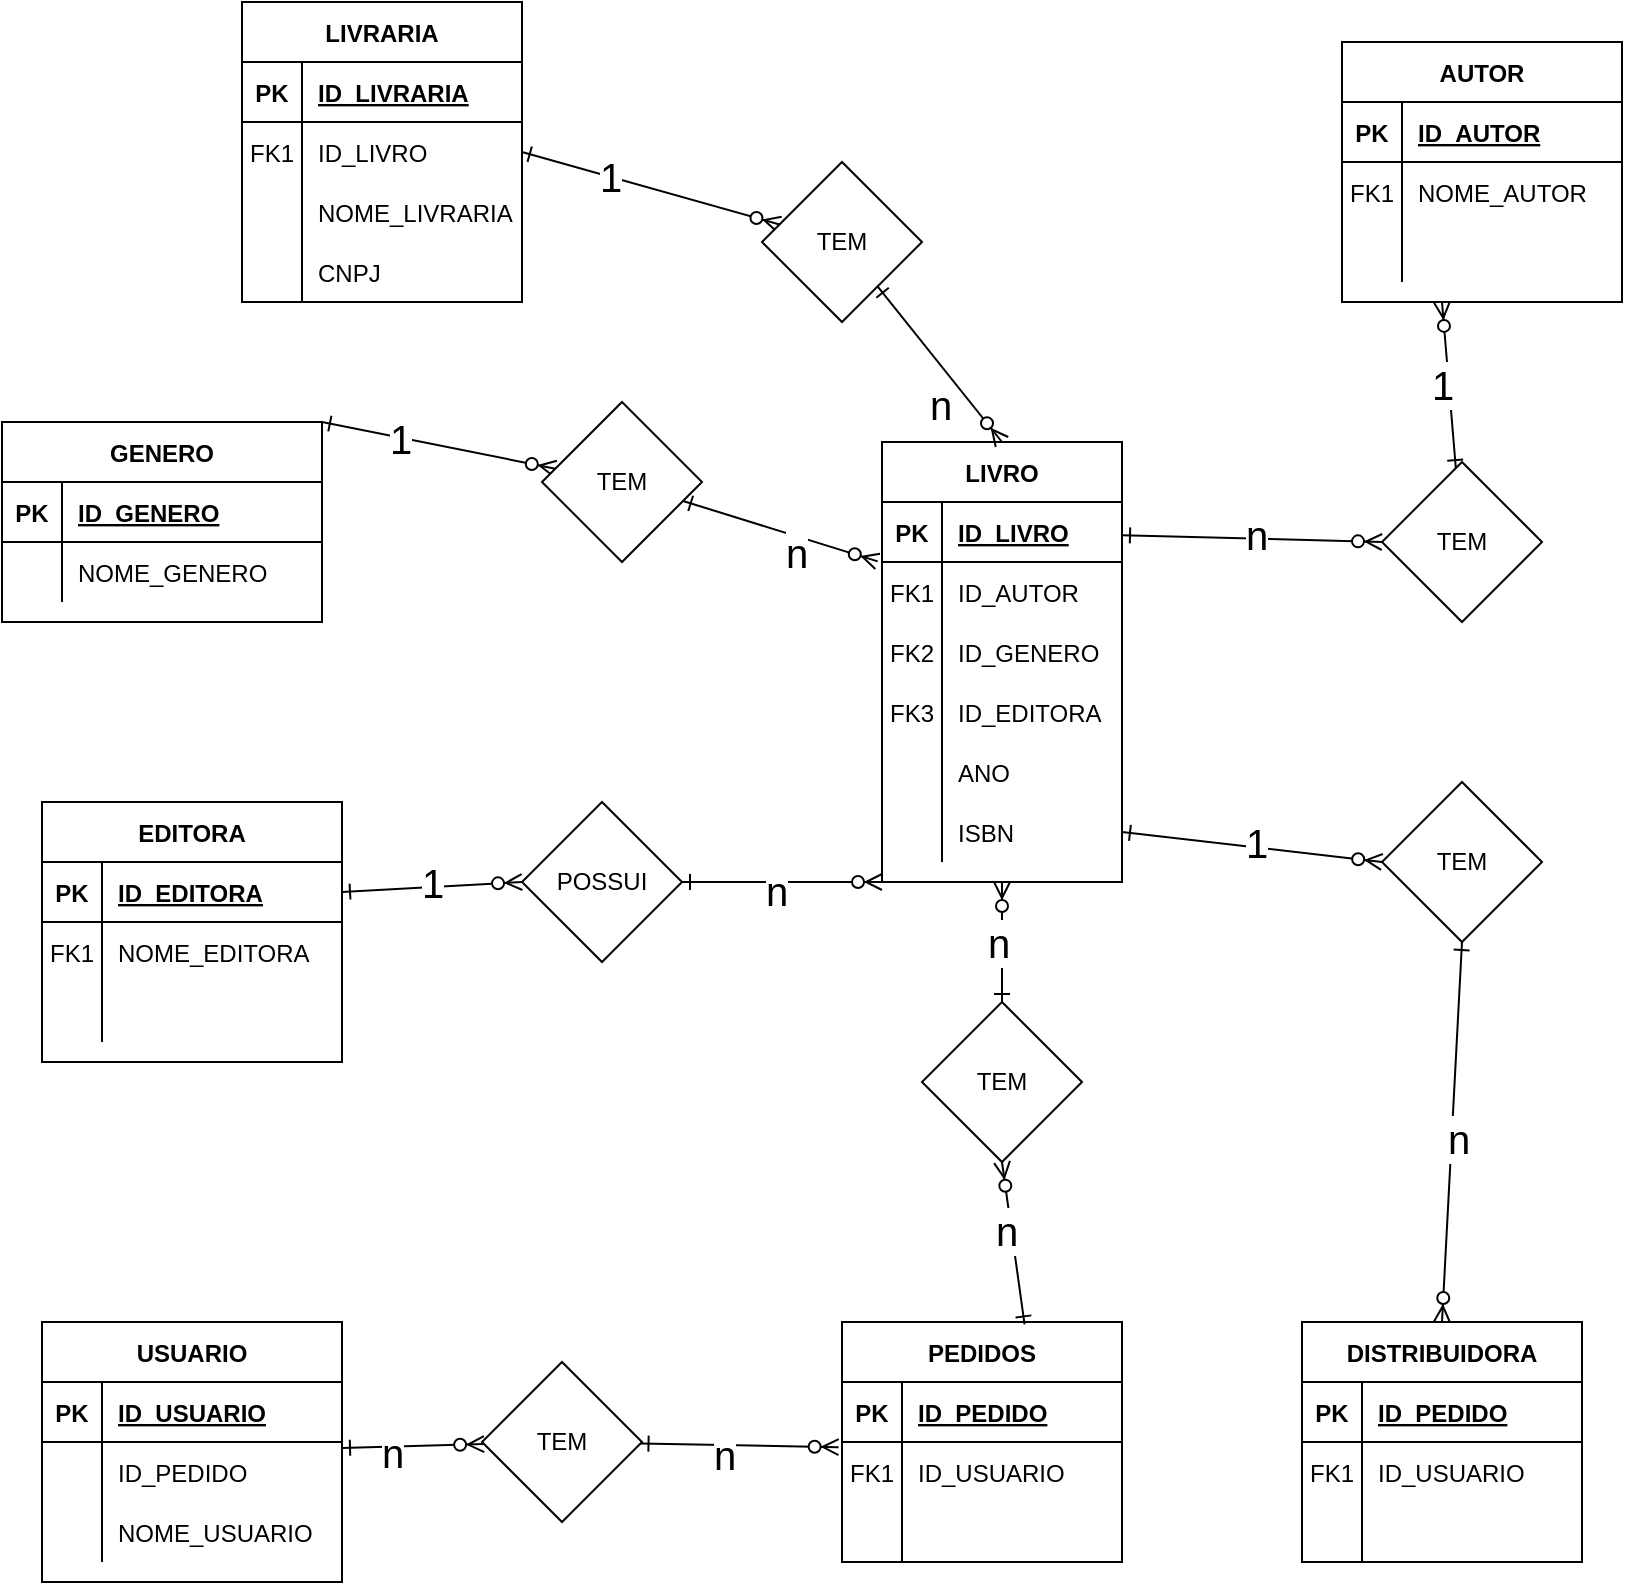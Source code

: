 <mxfile version="21.7.5" type="github">
  <diagram id="R2lEEEUBdFMjLlhIrx00" name="Page-1">
    <mxGraphModel dx="1363" dy="816" grid="1" gridSize="10" guides="1" tooltips="1" connect="1" arrows="1" fold="1" page="1" pageScale="1" pageWidth="850" pageHeight="1100" math="0" shadow="0" extFonts="Permanent Marker^https://fonts.googleapis.com/css?family=Permanent+Marker">
      <root>
        <mxCell id="0" />
        <mxCell id="1" parent="0" />
        <mxCell id="C-vyLk0tnHw3VtMMgP7b-1" value="" style="endArrow=ERzeroToMany;startArrow=ERone;endFill=1;startFill=0;entryX=-0.018;entryY=-0.01;entryDx=0;entryDy=0;entryPerimeter=0;" parent="1" source="D_quWK8-oB2e7XVTjAGe-49" target="C-vyLk0tnHw3VtMMgP7b-6" edge="1">
          <mxGeometry width="100" height="100" relative="1" as="geometry">
            <mxPoint x="340" y="720" as="sourcePoint" />
            <mxPoint x="440" y="620" as="targetPoint" />
          </mxGeometry>
        </mxCell>
        <mxCell id="D_quWK8-oB2e7XVTjAGe-63" value="n" style="edgeLabel;html=1;align=center;verticalAlign=middle;resizable=0;points=[];fontSize=20;" vertex="1" connectable="0" parent="C-vyLk0tnHw3VtMMgP7b-1">
          <mxGeometry x="0.418" y="-2" relative="1" as="geometry">
            <mxPoint x="-12" y="2" as="offset" />
          </mxGeometry>
        </mxCell>
        <mxCell id="C-vyLk0tnHw3VtMMgP7b-12" value="" style="endArrow=ERzeroToMany;startArrow=ERone;endFill=1;startFill=0;" parent="1" source="D_quWK8-oB2e7XVTjAGe-52" edge="1">
          <mxGeometry width="100" height="100" relative="1" as="geometry">
            <mxPoint x="400" y="180" as="sourcePoint" />
            <mxPoint x="730" y="170" as="targetPoint" />
          </mxGeometry>
        </mxCell>
        <mxCell id="D_quWK8-oB2e7XVTjAGe-68" value="1" style="edgeLabel;html=1;align=center;verticalAlign=middle;resizable=0;points=[];fontSize=20;" vertex="1" connectable="0" parent="C-vyLk0tnHw3VtMMgP7b-12">
          <mxGeometry x="0.029" y="4" relative="1" as="geometry">
            <mxPoint as="offset" />
          </mxGeometry>
        </mxCell>
        <mxCell id="C-vyLk0tnHw3VtMMgP7b-2" value="LIVRO" style="shape=table;startSize=30;container=1;collapsible=1;childLayout=tableLayout;fixedRows=1;rowLines=0;fontStyle=1;align=center;resizeLast=1;" parent="1" vertex="1">
          <mxGeometry x="450" y="240" width="120" height="220" as="geometry" />
        </mxCell>
        <mxCell id="C-vyLk0tnHw3VtMMgP7b-3" value="" style="shape=partialRectangle;collapsible=0;dropTarget=0;pointerEvents=0;fillColor=none;points=[[0,0.5],[1,0.5]];portConstraint=eastwest;top=0;left=0;right=0;bottom=1;" parent="C-vyLk0tnHw3VtMMgP7b-2" vertex="1">
          <mxGeometry y="30" width="120" height="30" as="geometry" />
        </mxCell>
        <mxCell id="C-vyLk0tnHw3VtMMgP7b-4" value="PK" style="shape=partialRectangle;overflow=hidden;connectable=0;fillColor=none;top=0;left=0;bottom=0;right=0;fontStyle=1;" parent="C-vyLk0tnHw3VtMMgP7b-3" vertex="1">
          <mxGeometry width="30" height="30" as="geometry">
            <mxRectangle width="30" height="30" as="alternateBounds" />
          </mxGeometry>
        </mxCell>
        <mxCell id="C-vyLk0tnHw3VtMMgP7b-5" value="ID_LIVRO" style="shape=partialRectangle;overflow=hidden;connectable=0;fillColor=none;top=0;left=0;bottom=0;right=0;align=left;spacingLeft=6;fontStyle=5;" parent="C-vyLk0tnHw3VtMMgP7b-3" vertex="1">
          <mxGeometry x="30" width="90" height="30" as="geometry">
            <mxRectangle width="90" height="30" as="alternateBounds" />
          </mxGeometry>
        </mxCell>
        <mxCell id="C-vyLk0tnHw3VtMMgP7b-6" value="" style="shape=partialRectangle;collapsible=0;dropTarget=0;pointerEvents=0;fillColor=none;points=[[0,0.5],[1,0.5]];portConstraint=eastwest;top=0;left=0;right=0;bottom=0;" parent="C-vyLk0tnHw3VtMMgP7b-2" vertex="1">
          <mxGeometry y="60" width="120" height="30" as="geometry" />
        </mxCell>
        <mxCell id="C-vyLk0tnHw3VtMMgP7b-7" value="FK1" style="shape=partialRectangle;overflow=hidden;connectable=0;fillColor=none;top=0;left=0;bottom=0;right=0;" parent="C-vyLk0tnHw3VtMMgP7b-6" vertex="1">
          <mxGeometry width="30" height="30" as="geometry">
            <mxRectangle width="30" height="30" as="alternateBounds" />
          </mxGeometry>
        </mxCell>
        <mxCell id="C-vyLk0tnHw3VtMMgP7b-8" value="ID_AUTOR" style="shape=partialRectangle;overflow=hidden;connectable=0;fillColor=none;top=0;left=0;bottom=0;right=0;align=left;spacingLeft=6;" parent="C-vyLk0tnHw3VtMMgP7b-6" vertex="1">
          <mxGeometry x="30" width="90" height="30" as="geometry">
            <mxRectangle width="90" height="30" as="alternateBounds" />
          </mxGeometry>
        </mxCell>
        <mxCell id="C-vyLk0tnHw3VtMMgP7b-9" value="" style="shape=partialRectangle;collapsible=0;dropTarget=0;pointerEvents=0;fillColor=none;points=[[0,0.5],[1,0.5]];portConstraint=eastwest;top=0;left=0;right=0;bottom=0;" parent="C-vyLk0tnHw3VtMMgP7b-2" vertex="1">
          <mxGeometry y="90" width="120" height="30" as="geometry" />
        </mxCell>
        <mxCell id="C-vyLk0tnHw3VtMMgP7b-10" value="FK2" style="shape=partialRectangle;overflow=hidden;connectable=0;fillColor=none;top=0;left=0;bottom=0;right=0;" parent="C-vyLk0tnHw3VtMMgP7b-9" vertex="1">
          <mxGeometry width="30" height="30" as="geometry">
            <mxRectangle width="30" height="30" as="alternateBounds" />
          </mxGeometry>
        </mxCell>
        <mxCell id="C-vyLk0tnHw3VtMMgP7b-11" value="ID_GENERO" style="shape=partialRectangle;overflow=hidden;connectable=0;fillColor=none;top=0;left=0;bottom=0;right=0;align=left;spacingLeft=6;" parent="C-vyLk0tnHw3VtMMgP7b-9" vertex="1">
          <mxGeometry x="30" width="90" height="30" as="geometry">
            <mxRectangle width="90" height="30" as="alternateBounds" />
          </mxGeometry>
        </mxCell>
        <mxCell id="D_quWK8-oB2e7XVTjAGe-71" value="" style="shape=partialRectangle;collapsible=0;dropTarget=0;pointerEvents=0;fillColor=none;points=[[0,0.5],[1,0.5]];portConstraint=eastwest;top=0;left=0;right=0;bottom=0;" vertex="1" parent="C-vyLk0tnHw3VtMMgP7b-2">
          <mxGeometry y="120" width="120" height="30" as="geometry" />
        </mxCell>
        <mxCell id="D_quWK8-oB2e7XVTjAGe-72" value="FK3" style="shape=partialRectangle;overflow=hidden;connectable=0;fillColor=none;top=0;left=0;bottom=0;right=0;" vertex="1" parent="D_quWK8-oB2e7XVTjAGe-71">
          <mxGeometry width="30" height="30" as="geometry">
            <mxRectangle width="30" height="30" as="alternateBounds" />
          </mxGeometry>
        </mxCell>
        <mxCell id="D_quWK8-oB2e7XVTjAGe-73" value="ID_EDITORA" style="shape=partialRectangle;overflow=hidden;connectable=0;fillColor=none;top=0;left=0;bottom=0;right=0;align=left;spacingLeft=6;" vertex="1" parent="D_quWK8-oB2e7XVTjAGe-71">
          <mxGeometry x="30" width="90" height="30" as="geometry">
            <mxRectangle width="90" height="30" as="alternateBounds" />
          </mxGeometry>
        </mxCell>
        <mxCell id="D_quWK8-oB2e7XVTjAGe-43" value="" style="shape=partialRectangle;collapsible=0;dropTarget=0;pointerEvents=0;fillColor=none;points=[[0,0.5],[1,0.5]];portConstraint=eastwest;top=0;left=0;right=0;bottom=0;" vertex="1" parent="C-vyLk0tnHw3VtMMgP7b-2">
          <mxGeometry y="150" width="120" height="30" as="geometry" />
        </mxCell>
        <mxCell id="D_quWK8-oB2e7XVTjAGe-44" value="" style="shape=partialRectangle;overflow=hidden;connectable=0;fillColor=none;top=0;left=0;bottom=0;right=0;" vertex="1" parent="D_quWK8-oB2e7XVTjAGe-43">
          <mxGeometry width="30" height="30" as="geometry">
            <mxRectangle width="30" height="30" as="alternateBounds" />
          </mxGeometry>
        </mxCell>
        <mxCell id="D_quWK8-oB2e7XVTjAGe-45" value="" style="shape=partialRectangle;overflow=hidden;connectable=0;fillColor=none;top=0;left=0;bottom=0;right=0;align=left;spacingLeft=6;" vertex="1" parent="D_quWK8-oB2e7XVTjAGe-43">
          <mxGeometry x="30" width="90" height="30" as="geometry">
            <mxRectangle width="90" height="30" as="alternateBounds" />
          </mxGeometry>
        </mxCell>
        <mxCell id="D_quWK8-oB2e7XVTjAGe-64" value="" style="shape=partialRectangle;collapsible=0;dropTarget=0;pointerEvents=0;fillColor=none;points=[[0,0.5],[1,0.5]];portConstraint=eastwest;top=0;left=0;right=0;bottom=0;" vertex="1" parent="C-vyLk0tnHw3VtMMgP7b-2">
          <mxGeometry y="180" width="120" height="30" as="geometry" />
        </mxCell>
        <mxCell id="D_quWK8-oB2e7XVTjAGe-65" value="" style="shape=partialRectangle;overflow=hidden;connectable=0;fillColor=none;top=0;left=0;bottom=0;right=0;" vertex="1" parent="D_quWK8-oB2e7XVTjAGe-64">
          <mxGeometry width="30" height="30" as="geometry">
            <mxRectangle width="30" height="30" as="alternateBounds" />
          </mxGeometry>
        </mxCell>
        <mxCell id="D_quWK8-oB2e7XVTjAGe-66" value="ISBN" style="shape=partialRectangle;overflow=hidden;connectable=0;fillColor=none;top=0;left=0;bottom=0;right=0;align=left;spacingLeft=6;" vertex="1" parent="D_quWK8-oB2e7XVTjAGe-64">
          <mxGeometry x="30" width="90" height="30" as="geometry">
            <mxRectangle width="90" height="30" as="alternateBounds" />
          </mxGeometry>
        </mxCell>
        <mxCell id="C-vyLk0tnHw3VtMMgP7b-13" value="AUTOR" style="shape=table;startSize=30;container=1;collapsible=1;childLayout=tableLayout;fixedRows=1;rowLines=0;fontStyle=1;align=center;resizeLast=1;" parent="1" vertex="1">
          <mxGeometry x="680" y="40" width="140" height="130" as="geometry" />
        </mxCell>
        <mxCell id="C-vyLk0tnHw3VtMMgP7b-14" value="" style="shape=partialRectangle;collapsible=0;dropTarget=0;pointerEvents=0;fillColor=none;points=[[0,0.5],[1,0.5]];portConstraint=eastwest;top=0;left=0;right=0;bottom=1;" parent="C-vyLk0tnHw3VtMMgP7b-13" vertex="1">
          <mxGeometry y="30" width="140" height="30" as="geometry" />
        </mxCell>
        <mxCell id="C-vyLk0tnHw3VtMMgP7b-15" value="PK" style="shape=partialRectangle;overflow=hidden;connectable=0;fillColor=none;top=0;left=0;bottom=0;right=0;fontStyle=1;" parent="C-vyLk0tnHw3VtMMgP7b-14" vertex="1">
          <mxGeometry width="30" height="30" as="geometry">
            <mxRectangle width="30" height="30" as="alternateBounds" />
          </mxGeometry>
        </mxCell>
        <mxCell id="C-vyLk0tnHw3VtMMgP7b-16" value="ID_AUTOR" style="shape=partialRectangle;overflow=hidden;connectable=0;fillColor=none;top=0;left=0;bottom=0;right=0;align=left;spacingLeft=6;fontStyle=5;" parent="C-vyLk0tnHw3VtMMgP7b-14" vertex="1">
          <mxGeometry x="30" width="110" height="30" as="geometry">
            <mxRectangle width="110" height="30" as="alternateBounds" />
          </mxGeometry>
        </mxCell>
        <mxCell id="C-vyLk0tnHw3VtMMgP7b-17" value="" style="shape=partialRectangle;collapsible=0;dropTarget=0;pointerEvents=0;fillColor=none;points=[[0,0.5],[1,0.5]];portConstraint=eastwest;top=0;left=0;right=0;bottom=0;" parent="C-vyLk0tnHw3VtMMgP7b-13" vertex="1">
          <mxGeometry y="60" width="140" height="30" as="geometry" />
        </mxCell>
        <mxCell id="C-vyLk0tnHw3VtMMgP7b-18" value="FK1" style="shape=partialRectangle;overflow=hidden;connectable=0;fillColor=none;top=0;left=0;bottom=0;right=0;" parent="C-vyLk0tnHw3VtMMgP7b-17" vertex="1">
          <mxGeometry width="30" height="30" as="geometry">
            <mxRectangle width="30" height="30" as="alternateBounds" />
          </mxGeometry>
        </mxCell>
        <mxCell id="C-vyLk0tnHw3VtMMgP7b-19" value="NOME_AUTOR" style="shape=partialRectangle;overflow=hidden;connectable=0;fillColor=none;top=0;left=0;bottom=0;right=0;align=left;spacingLeft=6;" parent="C-vyLk0tnHw3VtMMgP7b-17" vertex="1">
          <mxGeometry x="30" width="110" height="30" as="geometry">
            <mxRectangle width="110" height="30" as="alternateBounds" />
          </mxGeometry>
        </mxCell>
        <mxCell id="C-vyLk0tnHw3VtMMgP7b-20" value="" style="shape=partialRectangle;collapsible=0;dropTarget=0;pointerEvents=0;fillColor=none;points=[[0,0.5],[1,0.5]];portConstraint=eastwest;top=0;left=0;right=0;bottom=0;" parent="C-vyLk0tnHw3VtMMgP7b-13" vertex="1">
          <mxGeometry y="90" width="140" height="30" as="geometry" />
        </mxCell>
        <mxCell id="C-vyLk0tnHw3VtMMgP7b-21" value="" style="shape=partialRectangle;overflow=hidden;connectable=0;fillColor=none;top=0;left=0;bottom=0;right=0;" parent="C-vyLk0tnHw3VtMMgP7b-20" vertex="1">
          <mxGeometry width="30" height="30" as="geometry">
            <mxRectangle width="30" height="30" as="alternateBounds" />
          </mxGeometry>
        </mxCell>
        <mxCell id="C-vyLk0tnHw3VtMMgP7b-22" value="" style="shape=partialRectangle;overflow=hidden;connectable=0;fillColor=none;top=0;left=0;bottom=0;right=0;align=left;spacingLeft=6;" parent="C-vyLk0tnHw3VtMMgP7b-20" vertex="1">
          <mxGeometry x="30" width="110" height="30" as="geometry">
            <mxRectangle width="110" height="30" as="alternateBounds" />
          </mxGeometry>
        </mxCell>
        <mxCell id="C-vyLk0tnHw3VtMMgP7b-23" value="GENERO" style="shape=table;startSize=30;container=1;collapsible=1;childLayout=tableLayout;fixedRows=1;rowLines=0;fontStyle=1;align=center;resizeLast=1;" parent="1" vertex="1">
          <mxGeometry x="10" y="230" width="160" height="100" as="geometry" />
        </mxCell>
        <mxCell id="C-vyLk0tnHw3VtMMgP7b-24" value="" style="shape=partialRectangle;collapsible=0;dropTarget=0;pointerEvents=0;fillColor=none;points=[[0,0.5],[1,0.5]];portConstraint=eastwest;top=0;left=0;right=0;bottom=1;" parent="C-vyLk0tnHw3VtMMgP7b-23" vertex="1">
          <mxGeometry y="30" width="160" height="30" as="geometry" />
        </mxCell>
        <mxCell id="C-vyLk0tnHw3VtMMgP7b-25" value="PK" style="shape=partialRectangle;overflow=hidden;connectable=0;fillColor=none;top=0;left=0;bottom=0;right=0;fontStyle=1;" parent="C-vyLk0tnHw3VtMMgP7b-24" vertex="1">
          <mxGeometry width="30" height="30" as="geometry">
            <mxRectangle width="30" height="30" as="alternateBounds" />
          </mxGeometry>
        </mxCell>
        <mxCell id="C-vyLk0tnHw3VtMMgP7b-26" value="ID_GENERO" style="shape=partialRectangle;overflow=hidden;connectable=0;fillColor=none;top=0;left=0;bottom=0;right=0;align=left;spacingLeft=6;fontStyle=5;" parent="C-vyLk0tnHw3VtMMgP7b-24" vertex="1">
          <mxGeometry x="30" width="130" height="30" as="geometry">
            <mxRectangle width="130" height="30" as="alternateBounds" />
          </mxGeometry>
        </mxCell>
        <mxCell id="C-vyLk0tnHw3VtMMgP7b-27" value="" style="shape=partialRectangle;collapsible=0;dropTarget=0;pointerEvents=0;fillColor=none;points=[[0,0.5],[1,0.5]];portConstraint=eastwest;top=0;left=0;right=0;bottom=0;" parent="C-vyLk0tnHw3VtMMgP7b-23" vertex="1">
          <mxGeometry y="60" width="160" height="30" as="geometry" />
        </mxCell>
        <mxCell id="C-vyLk0tnHw3VtMMgP7b-28" value="" style="shape=partialRectangle;overflow=hidden;connectable=0;fillColor=none;top=0;left=0;bottom=0;right=0;" parent="C-vyLk0tnHw3VtMMgP7b-27" vertex="1">
          <mxGeometry width="30" height="30" as="geometry">
            <mxRectangle width="30" height="30" as="alternateBounds" />
          </mxGeometry>
        </mxCell>
        <mxCell id="C-vyLk0tnHw3VtMMgP7b-29" value="NOME_GENERO" style="shape=partialRectangle;overflow=hidden;connectable=0;fillColor=none;top=0;left=0;bottom=0;right=0;align=left;spacingLeft=6;" parent="C-vyLk0tnHw3VtMMgP7b-27" vertex="1">
          <mxGeometry x="30" width="130" height="30" as="geometry">
            <mxRectangle width="130" height="30" as="alternateBounds" />
          </mxGeometry>
        </mxCell>
        <mxCell id="D_quWK8-oB2e7XVTjAGe-1" value="EDITORA" style="shape=table;startSize=30;container=1;collapsible=1;childLayout=tableLayout;fixedRows=1;rowLines=0;fontStyle=1;align=center;resizeLast=1;" vertex="1" parent="1">
          <mxGeometry x="30" y="420" width="150" height="130" as="geometry" />
        </mxCell>
        <mxCell id="D_quWK8-oB2e7XVTjAGe-2" value="" style="shape=partialRectangle;collapsible=0;dropTarget=0;pointerEvents=0;fillColor=none;points=[[0,0.5],[1,0.5]];portConstraint=eastwest;top=0;left=0;right=0;bottom=1;" vertex="1" parent="D_quWK8-oB2e7XVTjAGe-1">
          <mxGeometry y="30" width="150" height="30" as="geometry" />
        </mxCell>
        <mxCell id="D_quWK8-oB2e7XVTjAGe-3" value="PK" style="shape=partialRectangle;overflow=hidden;connectable=0;fillColor=none;top=0;left=0;bottom=0;right=0;fontStyle=1;" vertex="1" parent="D_quWK8-oB2e7XVTjAGe-2">
          <mxGeometry width="30" height="30" as="geometry">
            <mxRectangle width="30" height="30" as="alternateBounds" />
          </mxGeometry>
        </mxCell>
        <mxCell id="D_quWK8-oB2e7XVTjAGe-4" value="ID_EDITORA" style="shape=partialRectangle;overflow=hidden;connectable=0;fillColor=none;top=0;left=0;bottom=0;right=0;align=left;spacingLeft=6;fontStyle=5;" vertex="1" parent="D_quWK8-oB2e7XVTjAGe-2">
          <mxGeometry x="30" width="120" height="30" as="geometry">
            <mxRectangle width="120" height="30" as="alternateBounds" />
          </mxGeometry>
        </mxCell>
        <mxCell id="D_quWK8-oB2e7XVTjAGe-5" value="" style="shape=partialRectangle;collapsible=0;dropTarget=0;pointerEvents=0;fillColor=none;points=[[0,0.5],[1,0.5]];portConstraint=eastwest;top=0;left=0;right=0;bottom=0;" vertex="1" parent="D_quWK8-oB2e7XVTjAGe-1">
          <mxGeometry y="60" width="150" height="30" as="geometry" />
        </mxCell>
        <mxCell id="D_quWK8-oB2e7XVTjAGe-6" value="FK1" style="shape=partialRectangle;overflow=hidden;connectable=0;fillColor=none;top=0;left=0;bottom=0;right=0;" vertex="1" parent="D_quWK8-oB2e7XVTjAGe-5">
          <mxGeometry width="30" height="30" as="geometry">
            <mxRectangle width="30" height="30" as="alternateBounds" />
          </mxGeometry>
        </mxCell>
        <mxCell id="D_quWK8-oB2e7XVTjAGe-7" value="NOME_EDITORA" style="shape=partialRectangle;overflow=hidden;connectable=0;fillColor=none;top=0;left=0;bottom=0;right=0;align=left;spacingLeft=6;" vertex="1" parent="D_quWK8-oB2e7XVTjAGe-5">
          <mxGeometry x="30" width="120" height="30" as="geometry">
            <mxRectangle width="120" height="30" as="alternateBounds" />
          </mxGeometry>
        </mxCell>
        <mxCell id="D_quWK8-oB2e7XVTjAGe-8" value="" style="shape=partialRectangle;collapsible=0;dropTarget=0;pointerEvents=0;fillColor=none;points=[[0,0.5],[1,0.5]];portConstraint=eastwest;top=0;left=0;right=0;bottom=0;" vertex="1" parent="D_quWK8-oB2e7XVTjAGe-1">
          <mxGeometry y="90" width="150" height="30" as="geometry" />
        </mxCell>
        <mxCell id="D_quWK8-oB2e7XVTjAGe-9" value="" style="shape=partialRectangle;overflow=hidden;connectable=0;fillColor=none;top=0;left=0;bottom=0;right=0;" vertex="1" parent="D_quWK8-oB2e7XVTjAGe-8">
          <mxGeometry width="30" height="30" as="geometry">
            <mxRectangle width="30" height="30" as="alternateBounds" />
          </mxGeometry>
        </mxCell>
        <mxCell id="D_quWK8-oB2e7XVTjAGe-10" value="" style="shape=partialRectangle;overflow=hidden;connectable=0;fillColor=none;top=0;left=0;bottom=0;right=0;align=left;spacingLeft=6;" vertex="1" parent="D_quWK8-oB2e7XVTjAGe-8">
          <mxGeometry x="30" width="120" height="30" as="geometry">
            <mxRectangle width="120" height="30" as="alternateBounds" />
          </mxGeometry>
        </mxCell>
        <mxCell id="D_quWK8-oB2e7XVTjAGe-11" value="PEDIDOS" style="shape=table;startSize=30;container=1;collapsible=1;childLayout=tableLayout;fixedRows=1;rowLines=0;fontStyle=1;align=center;resizeLast=1;" vertex="1" parent="1">
          <mxGeometry x="430" y="680" width="140" height="120" as="geometry" />
        </mxCell>
        <mxCell id="D_quWK8-oB2e7XVTjAGe-12" value="" style="shape=partialRectangle;collapsible=0;dropTarget=0;pointerEvents=0;fillColor=none;points=[[0,0.5],[1,0.5]];portConstraint=eastwest;top=0;left=0;right=0;bottom=1;" vertex="1" parent="D_quWK8-oB2e7XVTjAGe-11">
          <mxGeometry y="30" width="140" height="30" as="geometry" />
        </mxCell>
        <mxCell id="D_quWK8-oB2e7XVTjAGe-13" value="PK" style="shape=partialRectangle;overflow=hidden;connectable=0;fillColor=none;top=0;left=0;bottom=0;right=0;fontStyle=1;" vertex="1" parent="D_quWK8-oB2e7XVTjAGe-12">
          <mxGeometry width="30" height="30" as="geometry">
            <mxRectangle width="30" height="30" as="alternateBounds" />
          </mxGeometry>
        </mxCell>
        <mxCell id="D_quWK8-oB2e7XVTjAGe-14" value="ID_PEDIDO" style="shape=partialRectangle;overflow=hidden;connectable=0;fillColor=none;top=0;left=0;bottom=0;right=0;align=left;spacingLeft=6;fontStyle=5;" vertex="1" parent="D_quWK8-oB2e7XVTjAGe-12">
          <mxGeometry x="30" width="110" height="30" as="geometry">
            <mxRectangle width="110" height="30" as="alternateBounds" />
          </mxGeometry>
        </mxCell>
        <mxCell id="D_quWK8-oB2e7XVTjAGe-15" value="" style="shape=partialRectangle;collapsible=0;dropTarget=0;pointerEvents=0;fillColor=none;points=[[0,0.5],[1,0.5]];portConstraint=eastwest;top=0;left=0;right=0;bottom=0;" vertex="1" parent="D_quWK8-oB2e7XVTjAGe-11">
          <mxGeometry y="60" width="140" height="30" as="geometry" />
        </mxCell>
        <mxCell id="D_quWK8-oB2e7XVTjAGe-16" value="FK1" style="shape=partialRectangle;overflow=hidden;connectable=0;fillColor=none;top=0;left=0;bottom=0;right=0;" vertex="1" parent="D_quWK8-oB2e7XVTjAGe-15">
          <mxGeometry width="30" height="30" as="geometry">
            <mxRectangle width="30" height="30" as="alternateBounds" />
          </mxGeometry>
        </mxCell>
        <mxCell id="D_quWK8-oB2e7XVTjAGe-17" value="ID_USUARIO" style="shape=partialRectangle;overflow=hidden;connectable=0;fillColor=none;top=0;left=0;bottom=0;right=0;align=left;spacingLeft=6;" vertex="1" parent="D_quWK8-oB2e7XVTjAGe-15">
          <mxGeometry x="30" width="110" height="30" as="geometry">
            <mxRectangle width="110" height="30" as="alternateBounds" />
          </mxGeometry>
        </mxCell>
        <mxCell id="D_quWK8-oB2e7XVTjAGe-18" value="" style="shape=partialRectangle;collapsible=0;dropTarget=0;pointerEvents=0;fillColor=none;points=[[0,0.5],[1,0.5]];portConstraint=eastwest;top=0;left=0;right=0;bottom=0;" vertex="1" parent="D_quWK8-oB2e7XVTjAGe-11">
          <mxGeometry y="90" width="140" height="30" as="geometry" />
        </mxCell>
        <mxCell id="D_quWK8-oB2e7XVTjAGe-19" value="" style="shape=partialRectangle;overflow=hidden;connectable=0;fillColor=none;top=0;left=0;bottom=0;right=0;" vertex="1" parent="D_quWK8-oB2e7XVTjAGe-18">
          <mxGeometry width="30" height="30" as="geometry">
            <mxRectangle width="30" height="30" as="alternateBounds" />
          </mxGeometry>
        </mxCell>
        <mxCell id="D_quWK8-oB2e7XVTjAGe-20" value="" style="shape=partialRectangle;overflow=hidden;connectable=0;fillColor=none;top=0;left=0;bottom=0;right=0;align=left;spacingLeft=6;" vertex="1" parent="D_quWK8-oB2e7XVTjAGe-18">
          <mxGeometry x="30" width="110" height="30" as="geometry">
            <mxRectangle width="110" height="30" as="alternateBounds" />
          </mxGeometry>
        </mxCell>
        <mxCell id="D_quWK8-oB2e7XVTjAGe-21" value="" style="endArrow=ERzeroToMany;startArrow=ERone;endFill=1;startFill=0;entryX=0;entryY=1;entryDx=0;entryDy=0;" edge="1" parent="1" source="D_quWK8-oB2e7XVTjAGe-54" target="C-vyLk0tnHw3VtMMgP7b-2">
          <mxGeometry width="100" height="100" relative="1" as="geometry">
            <mxPoint x="426" y="398.13" as="sourcePoint" />
            <mxPoint x="424.5" y="235.0" as="targetPoint" />
          </mxGeometry>
        </mxCell>
        <mxCell id="D_quWK8-oB2e7XVTjAGe-69" value="n" style="edgeLabel;html=1;align=center;verticalAlign=middle;resizable=0;points=[];fontSize=20;" vertex="1" connectable="0" parent="D_quWK8-oB2e7XVTjAGe-21">
          <mxGeometry x="-0.056" y="-4" relative="1" as="geometry">
            <mxPoint as="offset" />
          </mxGeometry>
        </mxCell>
        <mxCell id="D_quWK8-oB2e7XVTjAGe-22" value="" style="endArrow=ERzeroToMany;startArrow=ERone;endFill=1;startFill=0;exitX=0.5;exitY=0;exitDx=0;exitDy=0;entryX=0.5;entryY=1;entryDx=0;entryDy=0;" edge="1" parent="1" source="D_quWK8-oB2e7XVTjAGe-56" target="C-vyLk0tnHw3VtMMgP7b-2">
          <mxGeometry width="100" height="100" relative="1" as="geometry">
            <mxPoint x="642.75" y="718.44" as="sourcePoint" />
            <mxPoint x="490" y="460" as="targetPoint" />
          </mxGeometry>
        </mxCell>
        <mxCell id="D_quWK8-oB2e7XVTjAGe-74" value="n" style="edgeLabel;html=1;align=center;verticalAlign=middle;resizable=0;points=[];fontSize=20;" vertex="1" connectable="0" parent="D_quWK8-oB2e7XVTjAGe-22">
          <mxGeometry x="0.009" y="2" relative="1" as="geometry">
            <mxPoint as="offset" />
          </mxGeometry>
        </mxCell>
        <mxCell id="D_quWK8-oB2e7XVTjAGe-23" value="USUARIO" style="shape=table;startSize=30;container=1;collapsible=1;childLayout=tableLayout;fixedRows=1;rowLines=0;fontStyle=1;align=center;resizeLast=1;" vertex="1" parent="1">
          <mxGeometry x="30" y="680" width="150" height="130" as="geometry" />
        </mxCell>
        <mxCell id="D_quWK8-oB2e7XVTjAGe-24" value="" style="shape=partialRectangle;collapsible=0;dropTarget=0;pointerEvents=0;fillColor=none;points=[[0,0.5],[1,0.5]];portConstraint=eastwest;top=0;left=0;right=0;bottom=1;" vertex="1" parent="D_quWK8-oB2e7XVTjAGe-23">
          <mxGeometry y="30" width="150" height="30" as="geometry" />
        </mxCell>
        <mxCell id="D_quWK8-oB2e7XVTjAGe-25" value="PK" style="shape=partialRectangle;overflow=hidden;connectable=0;fillColor=none;top=0;left=0;bottom=0;right=0;fontStyle=1;" vertex="1" parent="D_quWK8-oB2e7XVTjAGe-24">
          <mxGeometry width="30" height="30" as="geometry">
            <mxRectangle width="30" height="30" as="alternateBounds" />
          </mxGeometry>
        </mxCell>
        <mxCell id="D_quWK8-oB2e7XVTjAGe-26" value="ID_USUARIO" style="shape=partialRectangle;overflow=hidden;connectable=0;fillColor=none;top=0;left=0;bottom=0;right=0;align=left;spacingLeft=6;fontStyle=5;" vertex="1" parent="D_quWK8-oB2e7XVTjAGe-24">
          <mxGeometry x="30" width="120" height="30" as="geometry">
            <mxRectangle width="120" height="30" as="alternateBounds" />
          </mxGeometry>
        </mxCell>
        <mxCell id="D_quWK8-oB2e7XVTjAGe-27" value="" style="shape=partialRectangle;collapsible=0;dropTarget=0;pointerEvents=0;fillColor=none;points=[[0,0.5],[1,0.5]];portConstraint=eastwest;top=0;left=0;right=0;bottom=0;" vertex="1" parent="D_quWK8-oB2e7XVTjAGe-23">
          <mxGeometry y="60" width="150" height="30" as="geometry" />
        </mxCell>
        <mxCell id="D_quWK8-oB2e7XVTjAGe-28" value="" style="shape=partialRectangle;overflow=hidden;connectable=0;fillColor=none;top=0;left=0;bottom=0;right=0;" vertex="1" parent="D_quWK8-oB2e7XVTjAGe-27">
          <mxGeometry width="30" height="30" as="geometry">
            <mxRectangle width="30" height="30" as="alternateBounds" />
          </mxGeometry>
        </mxCell>
        <mxCell id="D_quWK8-oB2e7XVTjAGe-29" value="ID_PEDIDO" style="shape=partialRectangle;overflow=hidden;connectable=0;fillColor=none;top=0;left=0;bottom=0;right=0;align=left;spacingLeft=6;" vertex="1" parent="D_quWK8-oB2e7XVTjAGe-27">
          <mxGeometry x="30" width="120" height="30" as="geometry">
            <mxRectangle width="120" height="30" as="alternateBounds" />
          </mxGeometry>
        </mxCell>
        <mxCell id="D_quWK8-oB2e7XVTjAGe-46" value="" style="shape=partialRectangle;collapsible=0;dropTarget=0;pointerEvents=0;fillColor=none;points=[[0,0.5],[1,0.5]];portConstraint=eastwest;top=0;left=0;right=0;bottom=0;" vertex="1" parent="D_quWK8-oB2e7XVTjAGe-23">
          <mxGeometry y="90" width="150" height="30" as="geometry" />
        </mxCell>
        <mxCell id="D_quWK8-oB2e7XVTjAGe-47" value="" style="shape=partialRectangle;overflow=hidden;connectable=0;fillColor=none;top=0;left=0;bottom=0;right=0;" vertex="1" parent="D_quWK8-oB2e7XVTjAGe-46">
          <mxGeometry width="30" height="30" as="geometry">
            <mxRectangle width="30" height="30" as="alternateBounds" />
          </mxGeometry>
        </mxCell>
        <mxCell id="D_quWK8-oB2e7XVTjAGe-48" value="NOME_USUARIO" style="shape=partialRectangle;overflow=hidden;connectable=0;fillColor=none;top=0;left=0;bottom=0;right=0;align=left;spacingLeft=6;" vertex="1" parent="D_quWK8-oB2e7XVTjAGe-46">
          <mxGeometry x="30" width="120" height="30" as="geometry">
            <mxRectangle width="120" height="30" as="alternateBounds" />
          </mxGeometry>
        </mxCell>
        <mxCell id="D_quWK8-oB2e7XVTjAGe-30" value="" style="endArrow=ERzeroToMany;startArrow=ERone;endFill=1;startFill=0;entryX=-0.012;entryY=0.086;entryDx=0;entryDy=0;entryPerimeter=0;" edge="1" parent="1" source="D_quWK8-oB2e7XVTjAGe-58" target="D_quWK8-oB2e7XVTjAGe-15">
          <mxGeometry width="100" height="100" relative="1" as="geometry">
            <mxPoint x="450" y="610" as="sourcePoint" />
            <mxPoint x="725" y="640" as="targetPoint" />
          </mxGeometry>
        </mxCell>
        <mxCell id="D_quWK8-oB2e7XVTjAGe-76" value="n" style="edgeLabel;html=1;align=center;verticalAlign=middle;resizable=0;points=[];fontSize=20;" vertex="1" connectable="0" parent="D_quWK8-oB2e7XVTjAGe-30">
          <mxGeometry x="-0.183" y="-4" relative="1" as="geometry">
            <mxPoint x="1" as="offset" />
          </mxGeometry>
        </mxCell>
        <mxCell id="D_quWK8-oB2e7XVTjAGe-51" value="" style="endArrow=ERzeroToMany;startArrow=ERone;endFill=1;startFill=0;exitX=1;exitY=0;exitDx=0;exitDy=0;" edge="1" parent="1" source="C-vyLk0tnHw3VtMMgP7b-23" target="D_quWK8-oB2e7XVTjAGe-49">
          <mxGeometry width="100" height="100" relative="1" as="geometry">
            <mxPoint x="300" y="125" as="sourcePoint" />
            <mxPoint x="450" y="315" as="targetPoint" />
          </mxGeometry>
        </mxCell>
        <mxCell id="D_quWK8-oB2e7XVTjAGe-62" value="1" style="edgeLabel;html=1;align=center;verticalAlign=middle;resizable=0;points=[];fontSize=20;" vertex="1" connectable="0" parent="D_quWK8-oB2e7XVTjAGe-51">
          <mxGeometry x="-0.325" relative="1" as="geometry">
            <mxPoint as="offset" />
          </mxGeometry>
        </mxCell>
        <mxCell id="D_quWK8-oB2e7XVTjAGe-49" value="TEM" style="rhombus;whiteSpace=wrap;html=1;" vertex="1" parent="1">
          <mxGeometry x="280" y="220" width="80" height="80" as="geometry" />
        </mxCell>
        <mxCell id="D_quWK8-oB2e7XVTjAGe-53" value="" style="endArrow=ERzeroToMany;startArrow=ERone;endFill=1;startFill=0;entryX=0;entryY=0.5;entryDx=0;entryDy=0;" edge="1" parent="1" source="C-vyLk0tnHw3VtMMgP7b-3" target="D_quWK8-oB2e7XVTjAGe-52">
          <mxGeometry width="100" height="100" relative="1" as="geometry">
            <mxPoint x="700" y="285" as="sourcePoint" />
            <mxPoint x="943" y="125" as="targetPoint" />
          </mxGeometry>
        </mxCell>
        <mxCell id="D_quWK8-oB2e7XVTjAGe-67" value="n" style="edgeLabel;html=1;align=center;verticalAlign=middle;resizable=0;points=[];fontSize=20;" vertex="1" connectable="0" parent="D_quWK8-oB2e7XVTjAGe-53">
          <mxGeometry x="0.025" y="3" relative="1" as="geometry">
            <mxPoint as="offset" />
          </mxGeometry>
        </mxCell>
        <mxCell id="D_quWK8-oB2e7XVTjAGe-52" value="TEM" style="rhombus;whiteSpace=wrap;html=1;" vertex="1" parent="1">
          <mxGeometry x="700" y="250" width="80" height="80" as="geometry" />
        </mxCell>
        <mxCell id="D_quWK8-oB2e7XVTjAGe-55" value="" style="endArrow=ERzeroToMany;startArrow=ERone;endFill=1;startFill=0;entryX=0;entryY=0.5;entryDx=0;entryDy=0;exitX=1;exitY=0.5;exitDx=0;exitDy=0;" edge="1" parent="1" source="D_quWK8-oB2e7XVTjAGe-2" target="D_quWK8-oB2e7XVTjAGe-54">
          <mxGeometry width="100" height="100" relative="1" as="geometry">
            <mxPoint x="303" y="608" as="sourcePoint" />
            <mxPoint x="450" y="430" as="targetPoint" />
          </mxGeometry>
        </mxCell>
        <mxCell id="D_quWK8-oB2e7XVTjAGe-70" value="1" style="edgeLabel;html=1;align=center;verticalAlign=middle;resizable=0;points=[];fontSize=20;" vertex="1" connectable="0" parent="D_quWK8-oB2e7XVTjAGe-55">
          <mxGeometry x="-0.005" y="3" relative="1" as="geometry">
            <mxPoint as="offset" />
          </mxGeometry>
        </mxCell>
        <mxCell id="D_quWK8-oB2e7XVTjAGe-54" value="POSSUI" style="rhombus;whiteSpace=wrap;html=1;" vertex="1" parent="1">
          <mxGeometry x="270" y="420" width="80" height="80" as="geometry" />
        </mxCell>
        <mxCell id="D_quWK8-oB2e7XVTjAGe-57" value="" style="endArrow=ERzeroToMany;startArrow=ERone;endFill=1;startFill=0;entryX=0.5;entryY=1;entryDx=0;entryDy=0;exitX=0.652;exitY=0.01;exitDx=0;exitDy=0;exitPerimeter=0;" edge="1" parent="1" source="D_quWK8-oB2e7XVTjAGe-11" target="D_quWK8-oB2e7XVTjAGe-56">
          <mxGeometry width="100" height="100" relative="1" as="geometry">
            <mxPoint x="659" y="690" as="sourcePoint" />
            <mxPoint x="575" y="430" as="targetPoint" />
          </mxGeometry>
        </mxCell>
        <mxCell id="D_quWK8-oB2e7XVTjAGe-75" value="n" style="edgeLabel;html=1;align=center;verticalAlign=middle;resizable=0;points=[];fontSize=20;" vertex="1" connectable="0" parent="D_quWK8-oB2e7XVTjAGe-57">
          <mxGeometry x="0.189" y="3" relative="1" as="geometry">
            <mxPoint as="offset" />
          </mxGeometry>
        </mxCell>
        <mxCell id="D_quWK8-oB2e7XVTjAGe-56" value="TEM" style="rhombus;whiteSpace=wrap;html=1;" vertex="1" parent="1">
          <mxGeometry x="470" y="520" width="80" height="80" as="geometry" />
        </mxCell>
        <mxCell id="D_quWK8-oB2e7XVTjAGe-60" value="" style="endArrow=ERzeroToMany;startArrow=ERone;endFill=1;startFill=0;" edge="1" parent="1" source="D_quWK8-oB2e7XVTjAGe-23" target="D_quWK8-oB2e7XVTjAGe-58">
          <mxGeometry width="100" height="100" relative="1" as="geometry">
            <mxPoint x="860" y="365" as="sourcePoint" />
            <mxPoint x="796" y="750" as="targetPoint" />
          </mxGeometry>
        </mxCell>
        <mxCell id="D_quWK8-oB2e7XVTjAGe-77" value="n" style="edgeLabel;html=1;align=center;verticalAlign=middle;resizable=0;points=[];fontSize=20;" vertex="1" connectable="0" parent="D_quWK8-oB2e7XVTjAGe-60">
          <mxGeometry x="-0.307" y="-2" relative="1" as="geometry">
            <mxPoint as="offset" />
          </mxGeometry>
        </mxCell>
        <mxCell id="D_quWK8-oB2e7XVTjAGe-58" value="TEM" style="rhombus;whiteSpace=wrap;html=1;" vertex="1" parent="1">
          <mxGeometry x="250" y="700" width="80" height="80" as="geometry" />
        </mxCell>
        <mxCell id="D_quWK8-oB2e7XVTjAGe-78" value="ANO" style="shape=partialRectangle;overflow=hidden;connectable=0;fillColor=none;top=0;left=0;bottom=0;right=0;align=left;spacingLeft=6;" vertex="1" parent="1">
          <mxGeometry x="480" y="390" width="220" height="30" as="geometry">
            <mxRectangle width="220" height="30" as="alternateBounds" />
          </mxGeometry>
        </mxCell>
        <mxCell id="D_quWK8-oB2e7XVTjAGe-80" value="LIVRARIA" style="shape=table;startSize=30;container=1;collapsible=1;childLayout=tableLayout;fixedRows=1;rowLines=0;fontStyle=1;align=center;resizeLast=1;" vertex="1" parent="1">
          <mxGeometry x="130" y="20" width="140" height="150" as="geometry" />
        </mxCell>
        <mxCell id="D_quWK8-oB2e7XVTjAGe-81" value="" style="shape=partialRectangle;collapsible=0;dropTarget=0;pointerEvents=0;fillColor=none;points=[[0,0.5],[1,0.5]];portConstraint=eastwest;top=0;left=0;right=0;bottom=1;" vertex="1" parent="D_quWK8-oB2e7XVTjAGe-80">
          <mxGeometry y="30" width="140" height="30" as="geometry" />
        </mxCell>
        <mxCell id="D_quWK8-oB2e7XVTjAGe-82" value="PK" style="shape=partialRectangle;overflow=hidden;connectable=0;fillColor=none;top=0;left=0;bottom=0;right=0;fontStyle=1;" vertex="1" parent="D_quWK8-oB2e7XVTjAGe-81">
          <mxGeometry width="30" height="30" as="geometry">
            <mxRectangle width="30" height="30" as="alternateBounds" />
          </mxGeometry>
        </mxCell>
        <mxCell id="D_quWK8-oB2e7XVTjAGe-83" value="ID_LIVRARIA" style="shape=partialRectangle;overflow=hidden;connectable=0;fillColor=none;top=0;left=0;bottom=0;right=0;align=left;spacingLeft=6;fontStyle=5;" vertex="1" parent="D_quWK8-oB2e7XVTjAGe-81">
          <mxGeometry x="30" width="110" height="30" as="geometry">
            <mxRectangle width="110" height="30" as="alternateBounds" />
          </mxGeometry>
        </mxCell>
        <mxCell id="D_quWK8-oB2e7XVTjAGe-84" value="" style="shape=partialRectangle;collapsible=0;dropTarget=0;pointerEvents=0;fillColor=none;points=[[0,0.5],[1,0.5]];portConstraint=eastwest;top=0;left=0;right=0;bottom=0;" vertex="1" parent="D_quWK8-oB2e7XVTjAGe-80">
          <mxGeometry y="60" width="140" height="30" as="geometry" />
        </mxCell>
        <mxCell id="D_quWK8-oB2e7XVTjAGe-85" value="FK1" style="shape=partialRectangle;overflow=hidden;connectable=0;fillColor=none;top=0;left=0;bottom=0;right=0;" vertex="1" parent="D_quWK8-oB2e7XVTjAGe-84">
          <mxGeometry width="30" height="30" as="geometry">
            <mxRectangle width="30" height="30" as="alternateBounds" />
          </mxGeometry>
        </mxCell>
        <mxCell id="D_quWK8-oB2e7XVTjAGe-86" value="ID_LIVRO" style="shape=partialRectangle;overflow=hidden;connectable=0;fillColor=none;top=0;left=0;bottom=0;right=0;align=left;spacingLeft=6;" vertex="1" parent="D_quWK8-oB2e7XVTjAGe-84">
          <mxGeometry x="30" width="110" height="30" as="geometry">
            <mxRectangle width="110" height="30" as="alternateBounds" />
          </mxGeometry>
        </mxCell>
        <mxCell id="D_quWK8-oB2e7XVTjAGe-87" value="" style="shape=partialRectangle;collapsible=0;dropTarget=0;pointerEvents=0;fillColor=none;points=[[0,0.5],[1,0.5]];portConstraint=eastwest;top=0;left=0;right=0;bottom=0;" vertex="1" parent="D_quWK8-oB2e7XVTjAGe-80">
          <mxGeometry y="90" width="140" height="30" as="geometry" />
        </mxCell>
        <mxCell id="D_quWK8-oB2e7XVTjAGe-88" value="" style="shape=partialRectangle;overflow=hidden;connectable=0;fillColor=none;top=0;left=0;bottom=0;right=0;" vertex="1" parent="D_quWK8-oB2e7XVTjAGe-87">
          <mxGeometry width="30" height="30" as="geometry">
            <mxRectangle width="30" height="30" as="alternateBounds" />
          </mxGeometry>
        </mxCell>
        <mxCell id="D_quWK8-oB2e7XVTjAGe-89" value="NOME_LIVRARIA" style="shape=partialRectangle;overflow=hidden;connectable=0;fillColor=none;top=0;left=0;bottom=0;right=0;align=left;spacingLeft=6;" vertex="1" parent="D_quWK8-oB2e7XVTjAGe-87">
          <mxGeometry x="30" width="110" height="30" as="geometry">
            <mxRectangle width="110" height="30" as="alternateBounds" />
          </mxGeometry>
        </mxCell>
        <mxCell id="D_quWK8-oB2e7XVTjAGe-100" value="" style="shape=partialRectangle;collapsible=0;dropTarget=0;pointerEvents=0;fillColor=none;points=[[0,0.5],[1,0.5]];portConstraint=eastwest;top=0;left=0;right=0;bottom=0;" vertex="1" parent="D_quWK8-oB2e7XVTjAGe-80">
          <mxGeometry y="120" width="140" height="30" as="geometry" />
        </mxCell>
        <mxCell id="D_quWK8-oB2e7XVTjAGe-101" value="" style="shape=partialRectangle;overflow=hidden;connectable=0;fillColor=none;top=0;left=0;bottom=0;right=0;" vertex="1" parent="D_quWK8-oB2e7XVTjAGe-100">
          <mxGeometry width="30" height="30" as="geometry">
            <mxRectangle width="30" height="30" as="alternateBounds" />
          </mxGeometry>
        </mxCell>
        <mxCell id="D_quWK8-oB2e7XVTjAGe-102" value="CNPJ" style="shape=partialRectangle;overflow=hidden;connectable=0;fillColor=none;top=0;left=0;bottom=0;right=0;align=left;spacingLeft=6;" vertex="1" parent="D_quWK8-oB2e7XVTjAGe-100">
          <mxGeometry x="30" width="110" height="30" as="geometry">
            <mxRectangle width="110" height="30" as="alternateBounds" />
          </mxGeometry>
        </mxCell>
        <mxCell id="D_quWK8-oB2e7XVTjAGe-90" value="DISTRIBUIDORA" style="shape=table;startSize=30;container=1;collapsible=1;childLayout=tableLayout;fixedRows=1;rowLines=0;fontStyle=1;align=center;resizeLast=1;" vertex="1" parent="1">
          <mxGeometry x="660" y="680" width="140" height="120" as="geometry" />
        </mxCell>
        <mxCell id="D_quWK8-oB2e7XVTjAGe-91" value="" style="shape=partialRectangle;collapsible=0;dropTarget=0;pointerEvents=0;fillColor=none;points=[[0,0.5],[1,0.5]];portConstraint=eastwest;top=0;left=0;right=0;bottom=1;" vertex="1" parent="D_quWK8-oB2e7XVTjAGe-90">
          <mxGeometry y="30" width="140" height="30" as="geometry" />
        </mxCell>
        <mxCell id="D_quWK8-oB2e7XVTjAGe-92" value="PK" style="shape=partialRectangle;overflow=hidden;connectable=0;fillColor=none;top=0;left=0;bottom=0;right=0;fontStyle=1;" vertex="1" parent="D_quWK8-oB2e7XVTjAGe-91">
          <mxGeometry width="30" height="30" as="geometry">
            <mxRectangle width="30" height="30" as="alternateBounds" />
          </mxGeometry>
        </mxCell>
        <mxCell id="D_quWK8-oB2e7XVTjAGe-93" value="ID_PEDIDO" style="shape=partialRectangle;overflow=hidden;connectable=0;fillColor=none;top=0;left=0;bottom=0;right=0;align=left;spacingLeft=6;fontStyle=5;" vertex="1" parent="D_quWK8-oB2e7XVTjAGe-91">
          <mxGeometry x="30" width="110" height="30" as="geometry">
            <mxRectangle width="110" height="30" as="alternateBounds" />
          </mxGeometry>
        </mxCell>
        <mxCell id="D_quWK8-oB2e7XVTjAGe-94" value="" style="shape=partialRectangle;collapsible=0;dropTarget=0;pointerEvents=0;fillColor=none;points=[[0,0.5],[1,0.5]];portConstraint=eastwest;top=0;left=0;right=0;bottom=0;" vertex="1" parent="D_quWK8-oB2e7XVTjAGe-90">
          <mxGeometry y="60" width="140" height="30" as="geometry" />
        </mxCell>
        <mxCell id="D_quWK8-oB2e7XVTjAGe-95" value="FK1" style="shape=partialRectangle;overflow=hidden;connectable=0;fillColor=none;top=0;left=0;bottom=0;right=0;" vertex="1" parent="D_quWK8-oB2e7XVTjAGe-94">
          <mxGeometry width="30" height="30" as="geometry">
            <mxRectangle width="30" height="30" as="alternateBounds" />
          </mxGeometry>
        </mxCell>
        <mxCell id="D_quWK8-oB2e7XVTjAGe-96" value="ID_USUARIO" style="shape=partialRectangle;overflow=hidden;connectable=0;fillColor=none;top=0;left=0;bottom=0;right=0;align=left;spacingLeft=6;" vertex="1" parent="D_quWK8-oB2e7XVTjAGe-94">
          <mxGeometry x="30" width="110" height="30" as="geometry">
            <mxRectangle width="110" height="30" as="alternateBounds" />
          </mxGeometry>
        </mxCell>
        <mxCell id="D_quWK8-oB2e7XVTjAGe-97" value="" style="shape=partialRectangle;collapsible=0;dropTarget=0;pointerEvents=0;fillColor=none;points=[[0,0.5],[1,0.5]];portConstraint=eastwest;top=0;left=0;right=0;bottom=0;" vertex="1" parent="D_quWK8-oB2e7XVTjAGe-90">
          <mxGeometry y="90" width="140" height="30" as="geometry" />
        </mxCell>
        <mxCell id="D_quWK8-oB2e7XVTjAGe-98" value="" style="shape=partialRectangle;overflow=hidden;connectable=0;fillColor=none;top=0;left=0;bottom=0;right=0;" vertex="1" parent="D_quWK8-oB2e7XVTjAGe-97">
          <mxGeometry width="30" height="30" as="geometry">
            <mxRectangle width="30" height="30" as="alternateBounds" />
          </mxGeometry>
        </mxCell>
        <mxCell id="D_quWK8-oB2e7XVTjAGe-99" value="" style="shape=partialRectangle;overflow=hidden;connectable=0;fillColor=none;top=0;left=0;bottom=0;right=0;align=left;spacingLeft=6;" vertex="1" parent="D_quWK8-oB2e7XVTjAGe-97">
          <mxGeometry x="30" width="110" height="30" as="geometry">
            <mxRectangle width="110" height="30" as="alternateBounds" />
          </mxGeometry>
        </mxCell>
        <mxCell id="D_quWK8-oB2e7XVTjAGe-106" value="" style="endArrow=ERzeroToMany;startArrow=ERone;endFill=1;startFill=0;entryX=0.5;entryY=0;entryDx=0;entryDy=0;" edge="1" parent="1" source="D_quWK8-oB2e7XVTjAGe-110" target="C-vyLk0tnHw3VtMMgP7b-2">
          <mxGeometry width="100" height="100" relative="1" as="geometry">
            <mxPoint x="450" y="600" as="sourcePoint" />
            <mxPoint x="558" y="180" as="targetPoint" />
          </mxGeometry>
        </mxCell>
        <mxCell id="D_quWK8-oB2e7XVTjAGe-107" value="n" style="edgeLabel;html=1;align=center;verticalAlign=middle;resizable=0;points=[];fontSize=20;" vertex="1" connectable="0" parent="D_quWK8-oB2e7XVTjAGe-106">
          <mxGeometry x="0.418" y="-2" relative="1" as="geometry">
            <mxPoint x="-12" y="2" as="offset" />
          </mxGeometry>
        </mxCell>
        <mxCell id="D_quWK8-oB2e7XVTjAGe-108" value="" style="endArrow=ERzeroToMany;startArrow=ERone;endFill=1;startFill=0;exitX=1;exitY=0.5;exitDx=0;exitDy=0;" edge="1" parent="1" target="D_quWK8-oB2e7XVTjAGe-110" source="D_quWK8-oB2e7XVTjAGe-84">
          <mxGeometry width="100" height="100" relative="1" as="geometry">
            <mxPoint x="280" y="110" as="sourcePoint" />
            <mxPoint x="560" y="195" as="targetPoint" />
          </mxGeometry>
        </mxCell>
        <mxCell id="D_quWK8-oB2e7XVTjAGe-109" value="1" style="edgeLabel;html=1;align=center;verticalAlign=middle;resizable=0;points=[];fontSize=20;" vertex="1" connectable="0" parent="D_quWK8-oB2e7XVTjAGe-108">
          <mxGeometry x="-0.325" relative="1" as="geometry">
            <mxPoint as="offset" />
          </mxGeometry>
        </mxCell>
        <mxCell id="D_quWK8-oB2e7XVTjAGe-110" value="TEM" style="rhombus;whiteSpace=wrap;html=1;" vertex="1" parent="1">
          <mxGeometry x="390" y="100" width="80" height="80" as="geometry" />
        </mxCell>
        <mxCell id="D_quWK8-oB2e7XVTjAGe-111" value="TEM" style="rhombus;whiteSpace=wrap;html=1;" vertex="1" parent="1">
          <mxGeometry x="700" y="410" width="80" height="80" as="geometry" />
        </mxCell>
        <mxCell id="D_quWK8-oB2e7XVTjAGe-112" value="" style="endArrow=ERzeroToMany;startArrow=ERone;endFill=1;startFill=0;entryX=0;entryY=0.5;entryDx=0;entryDy=0;exitX=1;exitY=0.5;exitDx=0;exitDy=0;" edge="1" parent="1" source="D_quWK8-oB2e7XVTjAGe-64" target="D_quWK8-oB2e7XVTjAGe-111">
          <mxGeometry width="100" height="100" relative="1" as="geometry">
            <mxPoint x="573.5" y="370" as="sourcePoint" />
            <mxPoint x="706.5" y="335" as="targetPoint" />
          </mxGeometry>
        </mxCell>
        <mxCell id="D_quWK8-oB2e7XVTjAGe-113" value="1" style="edgeLabel;html=1;align=center;verticalAlign=middle;resizable=0;points=[];fontSize=20;" vertex="1" connectable="0" parent="D_quWK8-oB2e7XVTjAGe-112">
          <mxGeometry x="0.025" y="3" relative="1" as="geometry">
            <mxPoint as="offset" />
          </mxGeometry>
        </mxCell>
        <mxCell id="D_quWK8-oB2e7XVTjAGe-114" value="" style="endArrow=ERzeroToMany;startArrow=ERone;endFill=1;startFill=0;entryX=0.5;entryY=0;entryDx=0;entryDy=0;exitX=0.5;exitY=1;exitDx=0;exitDy=0;" edge="1" parent="1" source="D_quWK8-oB2e7XVTjAGe-111" target="D_quWK8-oB2e7XVTjAGe-90">
          <mxGeometry width="100" height="100" relative="1" as="geometry">
            <mxPoint x="686.5" y="580" as="sourcePoint" />
            <mxPoint x="833.5" y="635" as="targetPoint" />
          </mxGeometry>
        </mxCell>
        <mxCell id="D_quWK8-oB2e7XVTjAGe-115" value="n" style="edgeLabel;html=1;align=center;verticalAlign=middle;resizable=0;points=[];fontSize=20;" vertex="1" connectable="0" parent="D_quWK8-oB2e7XVTjAGe-114">
          <mxGeometry x="0.025" y="3" relative="1" as="geometry">
            <mxPoint as="offset" />
          </mxGeometry>
        </mxCell>
      </root>
    </mxGraphModel>
  </diagram>
</mxfile>
